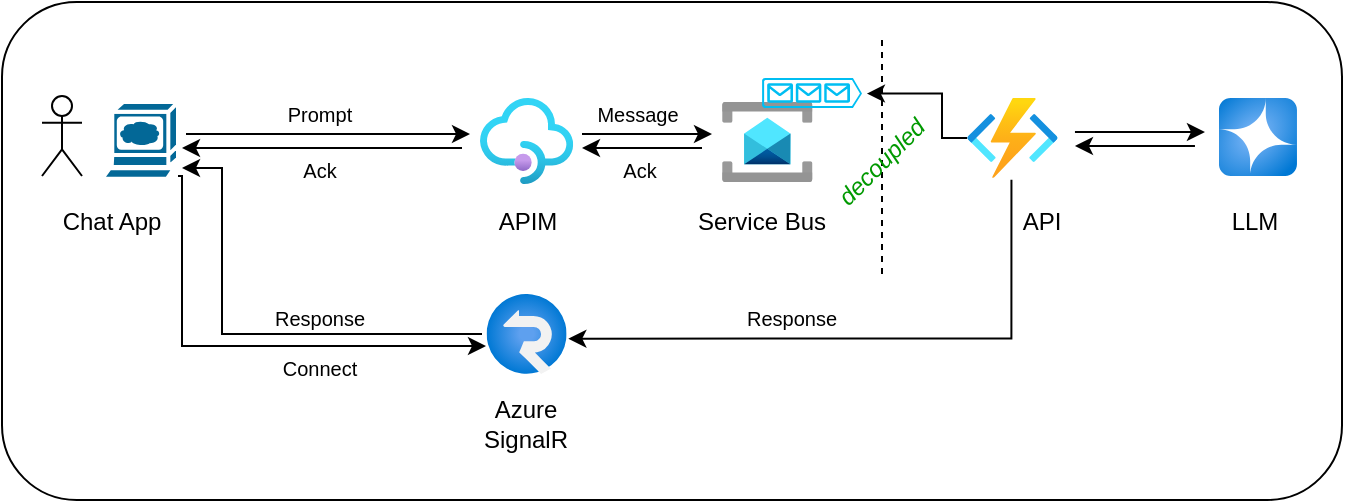 <mxfile version="28.0.7">
  <diagram name="Page-1" id="XtyZFD4BaBV9jrSh4CB2">
    <mxGraphModel dx="776" dy="639" grid="1" gridSize="10" guides="1" tooltips="1" connect="1" arrows="1" fold="1" page="1" pageScale="1" pageWidth="1100" pageHeight="850" math="0" shadow="0">
      <root>
        <mxCell id="0" />
        <mxCell id="1" parent="0" />
        <mxCell id="f72CICnA4HZZNePYYsJ0-1" value="" style="rounded=1;whiteSpace=wrap;html=1;" vertex="1" parent="1">
          <mxGeometry x="160" y="254" width="670" height="249" as="geometry" />
        </mxCell>
        <mxCell id="4y9Fi3Vy4SqghmAU4niY-1" value="" style="shape=umlActor;verticalLabelPosition=bottom;verticalAlign=top;html=1;outlineConnect=0;" parent="1" vertex="1">
          <mxGeometry x="180" y="301" width="20" height="40" as="geometry" />
        </mxCell>
        <mxCell id="4y9Fi3Vy4SqghmAU4niY-13" style="edgeStyle=orthogonalEdgeStyle;rounded=0;orthogonalLoop=1;jettySize=auto;html=1;" parent="1" edge="1">
          <mxGeometry relative="1" as="geometry">
            <mxPoint x="394" y="320" as="targetPoint" />
            <mxPoint x="252" y="320" as="sourcePoint" />
          </mxGeometry>
        </mxCell>
        <mxCell id="4y9Fi3Vy4SqghmAU4niY-8" value="" style="shape=mxgraph.cisco.computers_and_peripherals.web_browser;html=1;pointerEvents=1;dashed=0;fillColor=#036897;strokeColor=#ffffff;strokeWidth=2;verticalLabelPosition=bottom;verticalAlign=top;align=center;outlineConnect=0;" parent="1" vertex="1">
          <mxGeometry x="210" y="304" width="38" height="40" as="geometry" />
        </mxCell>
        <mxCell id="4y9Fi3Vy4SqghmAU4niY-10" value="APIM" style="text;html=1;align=center;verticalAlign=middle;whiteSpace=wrap;rounded=0;" parent="1" vertex="1">
          <mxGeometry x="393" y="349" width="60" height="30" as="geometry" />
        </mxCell>
        <mxCell id="4y9Fi3Vy4SqghmAU4niY-11" value="" style="image;aspect=fixed;html=1;points=[];align=center;fontSize=12;image=img/lib/azure2/ai_machine_learning/Azure_OpenAI.svg;" parent="1" vertex="1">
          <mxGeometry x="768.48" y="302" width="39" height="39" as="geometry" />
        </mxCell>
        <mxCell id="4y9Fi3Vy4SqghmAU4niY-12" value="LLM" style="text;html=1;align=center;verticalAlign=middle;whiteSpace=wrap;rounded=0;" parent="1" vertex="1">
          <mxGeometry x="740.48" y="349" width="93" height="30" as="geometry" />
        </mxCell>
        <mxCell id="4y9Fi3Vy4SqghmAU4niY-15" value="Prompt" style="text;html=1;align=center;verticalAlign=middle;whiteSpace=wrap;rounded=0;fontSize=10;" parent="1" vertex="1">
          <mxGeometry x="294" y="298" width="50" height="23" as="geometry" />
        </mxCell>
        <mxCell id="4y9Fi3Vy4SqghmAU4niY-19" style="edgeStyle=orthogonalEdgeStyle;rounded=0;orthogonalLoop=1;jettySize=auto;html=1;" parent="1" edge="1">
          <mxGeometry relative="1" as="geometry">
            <mxPoint x="250" y="327" as="targetPoint" />
            <mxPoint x="390" y="327" as="sourcePoint" />
          </mxGeometry>
        </mxCell>
        <mxCell id="4y9Fi3Vy4SqghmAU4niY-20" value="Ack" style="text;html=1;align=center;verticalAlign=middle;whiteSpace=wrap;rounded=0;fontSize=10;" parent="1" vertex="1">
          <mxGeometry x="294" y="326" width="50" height="23" as="geometry" />
        </mxCell>
        <mxCell id="4y9Fi3Vy4SqghmAU4niY-34" style="edgeStyle=orthogonalEdgeStyle;rounded=0;orthogonalLoop=1;jettySize=auto;html=1;" parent="1" edge="1">
          <mxGeometry relative="1" as="geometry">
            <mxPoint x="450" y="320" as="sourcePoint" />
            <mxPoint x="515" y="320" as="targetPoint" />
          </mxGeometry>
        </mxCell>
        <mxCell id="4y9Fi3Vy4SqghmAU4niY-35" style="edgeStyle=orthogonalEdgeStyle;rounded=0;orthogonalLoop=1;jettySize=auto;html=1;" parent="1" edge="1">
          <mxGeometry relative="1" as="geometry">
            <mxPoint x="510" y="327" as="sourcePoint" />
            <mxPoint x="450" y="327" as="targetPoint" />
          </mxGeometry>
        </mxCell>
        <mxCell id="4y9Fi3Vy4SqghmAU4niY-36" value="API" style="text;html=1;align=center;verticalAlign=middle;whiteSpace=wrap;rounded=0;" parent="1" vertex="1">
          <mxGeometry x="650" y="349" width="60" height="30" as="geometry" />
        </mxCell>
        <mxCell id="4y9Fi3Vy4SqghmAU4niY-37" value="Chat App" style="text;html=1;align=center;verticalAlign=middle;whiteSpace=wrap;rounded=0;" parent="1" vertex="1">
          <mxGeometry x="185" y="349" width="60" height="30" as="geometry" />
        </mxCell>
        <mxCell id="4y9Fi3Vy4SqghmAU4niY-38" value="" style="image;aspect=fixed;html=1;points=[];align=center;fontSize=12;image=img/lib/azure2/app_services/API_Management_Services.svg;" parent="1" vertex="1">
          <mxGeometry x="399" y="302" width="46.59" height="43" as="geometry" />
        </mxCell>
        <mxCell id="4y9Fi3Vy4SqghmAU4niY-39" style="edgeStyle=orthogonalEdgeStyle;rounded=0;orthogonalLoop=1;jettySize=auto;html=1;" parent="1" edge="1">
          <mxGeometry relative="1" as="geometry">
            <mxPoint x="696.48" y="319" as="sourcePoint" />
            <mxPoint x="761.48" y="319" as="targetPoint" />
          </mxGeometry>
        </mxCell>
        <mxCell id="4y9Fi3Vy4SqghmAU4niY-40" style="edgeStyle=orthogonalEdgeStyle;rounded=0;orthogonalLoop=1;jettySize=auto;html=1;" parent="1" edge="1">
          <mxGeometry relative="1" as="geometry">
            <mxPoint x="756.48" y="326" as="sourcePoint" />
            <mxPoint x="696.48" y="326" as="targetPoint" />
          </mxGeometry>
        </mxCell>
        <mxCell id="f72CICnA4HZZNePYYsJ0-2" value="" style="image;aspect=fixed;html=1;points=[];align=center;fontSize=12;image=img/lib/azure2/compute/Function_Apps.svg;" vertex="1" parent="1">
          <mxGeometry x="642.56" y="302" width="45.33" height="40" as="geometry" />
        </mxCell>
        <mxCell id="f72CICnA4HZZNePYYsJ0-3" value="" style="image;aspect=fixed;html=1;points=[];align=center;fontSize=12;image=img/lib/azure2/integration/Service_Bus.svg;" vertex="1" parent="1">
          <mxGeometry x="520" y="304" width="45.33" height="40" as="geometry" />
        </mxCell>
        <mxCell id="f72CICnA4HZZNePYYsJ0-4" value="Service Bus" style="text;html=1;align=center;verticalAlign=middle;whiteSpace=wrap;rounded=0;" vertex="1" parent="1">
          <mxGeometry x="500" y="349" width="80" height="30" as="geometry" />
        </mxCell>
        <mxCell id="f72CICnA4HZZNePYYsJ0-6" value="" style="endArrow=none;dashed=1;html=1;rounded=0;" edge="1" parent="1">
          <mxGeometry width="50" height="50" relative="1" as="geometry">
            <mxPoint x="600" y="390" as="sourcePoint" />
            <mxPoint x="600" y="270" as="targetPoint" />
          </mxGeometry>
        </mxCell>
        <mxCell id="f72CICnA4HZZNePYYsJ0-7" value="&lt;i&gt;decoupled&lt;/i&gt;" style="text;html=1;align=center;verticalAlign=middle;whiteSpace=wrap;rounded=0;rotation=-45;fontColor=#009900;" vertex="1" parent="1">
          <mxGeometry x="570" y="319" width="60" height="30" as="geometry" />
        </mxCell>
        <mxCell id="f72CICnA4HZZNePYYsJ0-9" value="" style="verticalLabelPosition=bottom;html=1;verticalAlign=top;align=center;strokeColor=none;fillColor=#00BEF2;shape=mxgraph.azure.queue_generic;pointerEvents=1;" vertex="1" parent="1">
          <mxGeometry x="540" y="292" width="50" height="15" as="geometry" />
        </mxCell>
        <mxCell id="f72CICnA4HZZNePYYsJ0-13" value="" style="image;aspect=fixed;html=1;points=[];align=center;fontSize=12;image=img/lib/azure2/web/SignalR.svg;" vertex="1" parent="1">
          <mxGeometry x="402.295" y="400" width="40" height="40" as="geometry" />
        </mxCell>
        <mxCell id="f72CICnA4HZZNePYYsJ0-14" style="edgeStyle=orthogonalEdgeStyle;rounded=0;orthogonalLoop=1;jettySize=auto;html=1;entryX=-0.008;entryY=0.653;entryDx=0;entryDy=0;entryPerimeter=0;" edge="1" parent="1" target="f72CICnA4HZZNePYYsJ0-13">
          <mxGeometry relative="1" as="geometry">
            <mxPoint x="248" y="341" as="sourcePoint" />
            <mxPoint x="402.255" y="438.24" as="targetPoint" />
            <Array as="points">
              <mxPoint x="250" y="341" />
              <mxPoint x="250" y="426" />
              <mxPoint x="402" y="426" />
            </Array>
          </mxGeometry>
        </mxCell>
        <mxCell id="f72CICnA4HZZNePYYsJ0-15" value="Azure SignalR" style="text;html=1;align=center;verticalAlign=middle;whiteSpace=wrap;rounded=0;" vertex="1" parent="1">
          <mxGeometry x="392.29" y="450" width="60" height="30" as="geometry" />
        </mxCell>
        <mxCell id="f72CICnA4HZZNePYYsJ0-16" style="edgeStyle=orthogonalEdgeStyle;rounded=0;orthogonalLoop=1;jettySize=auto;html=1;entryX=1.049;entryY=0.52;entryDx=0;entryDy=0;entryPerimeter=0;" edge="1" parent="1" source="f72CICnA4HZZNePYYsJ0-2" target="f72CICnA4HZZNePYYsJ0-9">
          <mxGeometry relative="1" as="geometry">
            <Array as="points">
              <mxPoint x="630" y="322" />
              <mxPoint x="630" y="300" />
            </Array>
          </mxGeometry>
        </mxCell>
        <mxCell id="f72CICnA4HZZNePYYsJ0-17" value="Connect" style="text;html=1;align=center;verticalAlign=middle;whiteSpace=wrap;rounded=0;fontSize=10;" vertex="1" parent="1">
          <mxGeometry x="294" y="425" width="50" height="23" as="geometry" />
        </mxCell>
        <mxCell id="f72CICnA4HZZNePYYsJ0-18" style="edgeStyle=orthogonalEdgeStyle;rounded=0;orthogonalLoop=1;jettySize=auto;html=1;" edge="1" parent="1">
          <mxGeometry relative="1" as="geometry">
            <mxPoint x="400" y="420" as="sourcePoint" />
            <mxPoint x="250" y="337" as="targetPoint" />
            <Array as="points">
              <mxPoint x="270" y="420" />
              <mxPoint x="270" y="337" />
            </Array>
          </mxGeometry>
        </mxCell>
        <mxCell id="f72CICnA4HZZNePYYsJ0-19" value="Response" style="text;html=1;align=center;verticalAlign=middle;whiteSpace=wrap;rounded=0;fontSize=10;" vertex="1" parent="1">
          <mxGeometry x="294" y="400" width="50" height="23" as="geometry" />
        </mxCell>
        <mxCell id="f72CICnA4HZZNePYYsJ0-20" style="edgeStyle=orthogonalEdgeStyle;rounded=0;orthogonalLoop=1;jettySize=auto;html=1;entryX=1.022;entryY=0.558;entryDx=0;entryDy=0;entryPerimeter=0;exitX=0.489;exitY=1.023;exitDx=0;exitDy=0;exitPerimeter=0;" edge="1" parent="1" source="f72CICnA4HZZNePYYsJ0-2" target="f72CICnA4HZZNePYYsJ0-13">
          <mxGeometry relative="1" as="geometry" />
        </mxCell>
        <mxCell id="f72CICnA4HZZNePYYsJ0-21" value="Response" style="text;html=1;align=center;verticalAlign=middle;whiteSpace=wrap;rounded=0;fontSize=10;" vertex="1" parent="1">
          <mxGeometry x="530" y="400" width="50" height="23" as="geometry" />
        </mxCell>
        <mxCell id="f72CICnA4HZZNePYYsJ0-22" value="Message" style="text;html=1;align=center;verticalAlign=middle;whiteSpace=wrap;rounded=0;fontSize=10;" vertex="1" parent="1">
          <mxGeometry x="453" y="298" width="50" height="23" as="geometry" />
        </mxCell>
        <mxCell id="f72CICnA4HZZNePYYsJ0-23" value="Ack" style="text;html=1;align=center;verticalAlign=middle;whiteSpace=wrap;rounded=0;fontSize=10;" vertex="1" parent="1">
          <mxGeometry x="454.29" y="326" width="50" height="23" as="geometry" />
        </mxCell>
      </root>
    </mxGraphModel>
  </diagram>
</mxfile>
